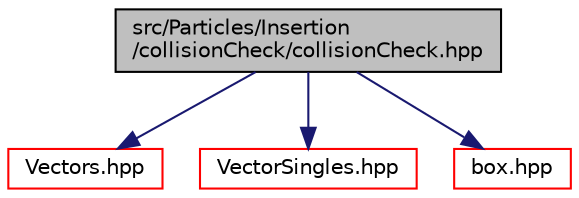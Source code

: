 digraph "src/Particles/Insertion/collisionCheck/collisionCheck.hpp"
{
 // LATEX_PDF_SIZE
  edge [fontname="Helvetica",fontsize="10",labelfontname="Helvetica",labelfontsize="10"];
  node [fontname="Helvetica",fontsize="10",shape=record];
  Node1 [label="src/Particles/Insertion\l/collisionCheck/collisionCheck.hpp",height=0.2,width=0.4,color="black", fillcolor="grey75", style="filled", fontcolor="black",tooltip=" "];
  Node1 -> Node2 [color="midnightblue",fontsize="10",style="solid",fontname="Helvetica"];
  Node2 [label="Vectors.hpp",height=0.2,width=0.4,color="red", fillcolor="white", style="filled",URL="$Vectors_8hpp.html",tooltip=" "];
  Node1 -> Node59 [color="midnightblue",fontsize="10",style="solid",fontname="Helvetica"];
  Node59 [label="VectorSingles.hpp",height=0.2,width=0.4,color="red", fillcolor="white", style="filled",URL="$VectorSingles_8hpp.html",tooltip=" "];
  Node1 -> Node94 [color="midnightblue",fontsize="10",style="solid",fontname="Helvetica"];
  Node94 [label="box.hpp",height=0.2,width=0.4,color="red", fillcolor="white", style="filled",URL="$box_8hpp.html",tooltip=" "];
}
